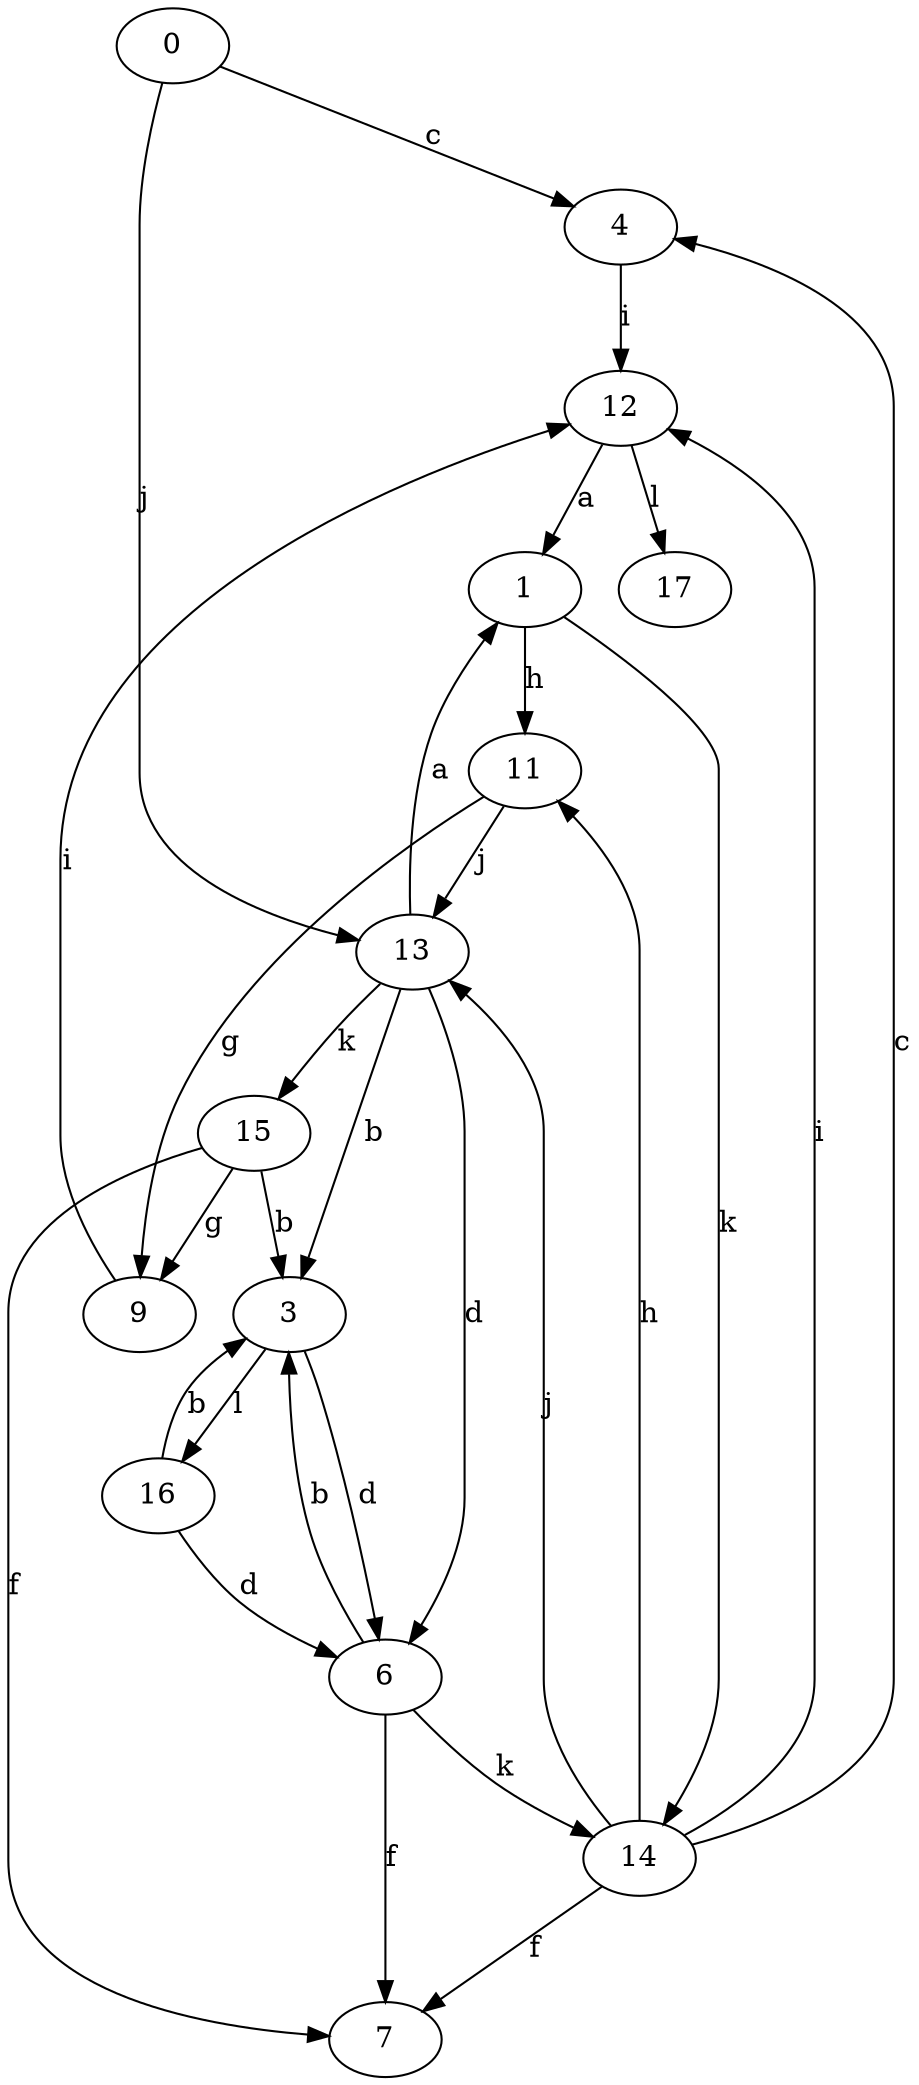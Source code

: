 strict digraph  {
0;
1;
3;
4;
6;
7;
9;
11;
12;
13;
14;
15;
16;
17;
0 -> 4  [label=c];
0 -> 13  [label=j];
1 -> 11  [label=h];
1 -> 14  [label=k];
3 -> 6  [label=d];
3 -> 16  [label=l];
4 -> 12  [label=i];
6 -> 3  [label=b];
6 -> 7  [label=f];
6 -> 14  [label=k];
9 -> 12  [label=i];
11 -> 9  [label=g];
11 -> 13  [label=j];
12 -> 1  [label=a];
12 -> 17  [label=l];
13 -> 1  [label=a];
13 -> 3  [label=b];
13 -> 6  [label=d];
13 -> 15  [label=k];
14 -> 4  [label=c];
14 -> 7  [label=f];
14 -> 11  [label=h];
14 -> 12  [label=i];
14 -> 13  [label=j];
15 -> 3  [label=b];
15 -> 7  [label=f];
15 -> 9  [label=g];
16 -> 3  [label=b];
16 -> 6  [label=d];
}
